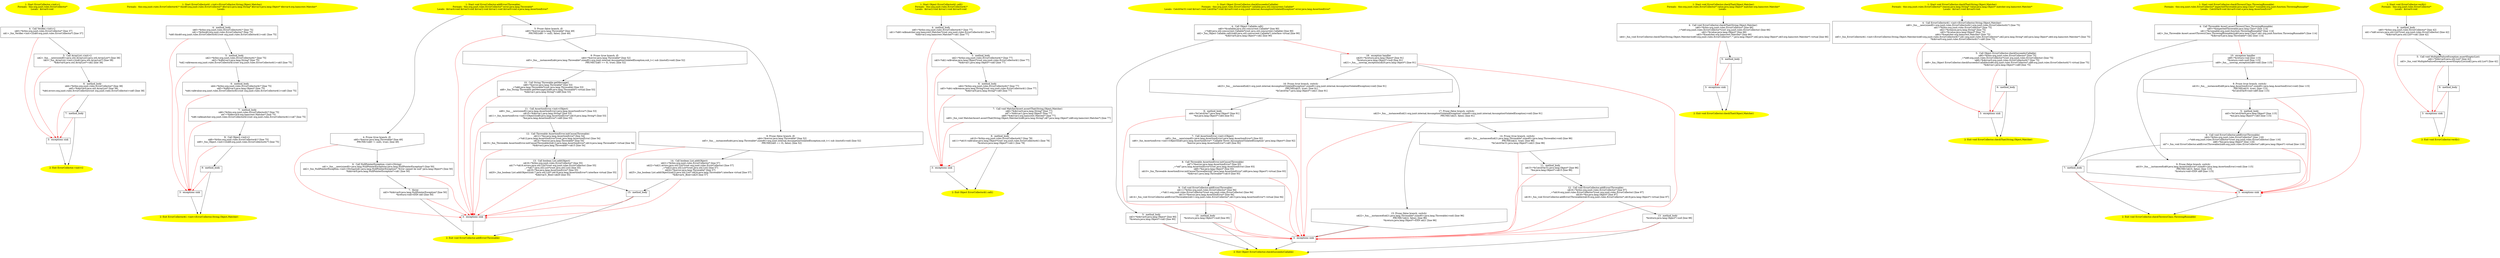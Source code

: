 /* @generated */
digraph cfg {
"org.junit.rules.ErrorCollector.<init>().3561213a9978a7c988d555a79d4b4504_1" [label="1: Start ErrorCollector.<init>()\nFormals:  this:org.junit.rules.ErrorCollector*\nLocals:  $irvar0:void \n  " color=yellow style=filled]
	

	 "org.junit.rules.ErrorCollector.<init>().3561213a9978a7c988d555a79d4b4504_1" -> "org.junit.rules.ErrorCollector.<init>().3561213a9978a7c988d555a79d4b4504_4" ;
"org.junit.rules.ErrorCollector.<init>().3561213a9978a7c988d555a79d4b4504_2" [label="2: Exit ErrorCollector.<init>() \n  " color=yellow style=filled]
	

"org.junit.rules.ErrorCollector.<init>().3561213a9978a7c988d555a79d4b4504_3" [label="3:  exceptions sink \n  " shape="box"]
	

	 "org.junit.rules.ErrorCollector.<init>().3561213a9978a7c988d555a79d4b4504_3" -> "org.junit.rules.ErrorCollector.<init>().3561213a9978a7c988d555a79d4b4504_2" ;
"org.junit.rules.ErrorCollector.<init>().3561213a9978a7c988d555a79d4b4504_4" [label="4:  Call Verifier.<init>() \n   n$0=*&this:org.junit.rules.ErrorCollector* [line 37]\n  n$1=_fun_Verifier.<init>()(n$0:org.junit.rules.ErrorCollector*) [line 37]\n " shape="box"]
	

	 "org.junit.rules.ErrorCollector.<init>().3561213a9978a7c988d555a79d4b4504_4" -> "org.junit.rules.ErrorCollector.<init>().3561213a9978a7c988d555a79d4b4504_5" ;
	 "org.junit.rules.ErrorCollector.<init>().3561213a9978a7c988d555a79d4b4504_4" -> "org.junit.rules.ErrorCollector.<init>().3561213a9978a7c988d555a79d4b4504_3" [color="red" ];
"org.junit.rules.ErrorCollector.<init>().3561213a9978a7c988d555a79d4b4504_5" [label="5:  Call ArrayList.<init>() \n   n$2=_fun___new(sizeof(t=java.util.ArrayList):java.util.ArrayList*) [line 38]\n  n$3=_fun_ArrayList.<init>()(n$2:java.util.ArrayList*) [line 38]\n  *&$irvar0:java.util.ArrayList*=n$2 [line 38]\n " shape="box"]
	

	 "org.junit.rules.ErrorCollector.<init>().3561213a9978a7c988d555a79d4b4504_5" -> "org.junit.rules.ErrorCollector.<init>().3561213a9978a7c988d555a79d4b4504_6" ;
	 "org.junit.rules.ErrorCollector.<init>().3561213a9978a7c988d555a79d4b4504_5" -> "org.junit.rules.ErrorCollector.<init>().3561213a9978a7c988d555a79d4b4504_3" [color="red" ];
"org.junit.rules.ErrorCollector.<init>().3561213a9978a7c988d555a79d4b4504_6" [label="6:  method_body \n   n$4=*&this:org.junit.rules.ErrorCollector* [line 38]\n  n$5=*&$irvar0:java.util.ArrayList* [line 38]\n  *n$4.errors:org.junit.rules.ErrorCollector(root org.junit.rules.ErrorCollector)=n$5 [line 38]\n " shape="box"]
	

	 "org.junit.rules.ErrorCollector.<init>().3561213a9978a7c988d555a79d4b4504_6" -> "org.junit.rules.ErrorCollector.<init>().3561213a9978a7c988d555a79d4b4504_7" ;
	 "org.junit.rules.ErrorCollector.<init>().3561213a9978a7c988d555a79d4b4504_6" -> "org.junit.rules.ErrorCollector.<init>().3561213a9978a7c988d555a79d4b4504_3" [color="red" ];
"org.junit.rules.ErrorCollector.<init>().3561213a9978a7c988d555a79d4b4504_7" [label="7:  method_body \n  " shape="box"]
	

	 "org.junit.rules.ErrorCollector.<init>().3561213a9978a7c988d555a79d4b4504_7" -> "org.junit.rules.ErrorCollector.<init>().3561213a9978a7c988d555a79d4b4504_2" ;
	 "org.junit.rules.ErrorCollector.<init>().3561213a9978a7c988d555a79d4b4504_7" -> "org.junit.rules.ErrorCollector.<init>().3561213a9978a7c988d555a79d4b4504_3" [color="red" ];
"org.junit.rules.ErrorCollector$1.<init>(org.junit.rules.ErrorCollector,java.lang.String,java.lang.Ob.9d502e60aee3eb223c8daa7d9a060beb_1" [label="1: Start ErrorCollector$1.<init>(ErrorCollector,String,Object,Matcher)\nFormals:  this:org.junit.rules.ErrorCollector$1* this$0:org.junit.rules.ErrorCollector* $bcvar2:java.lang.String* $bcvar3:java.lang.Object* $bcvar4:org.hamcrest.Matcher*\nLocals:  \n  " color=yellow style=filled]
	

	 "org.junit.rules.ErrorCollector$1.<init>(org.junit.rules.ErrorCollector,java.lang.String,java.lang.Ob.9d502e60aee3eb223c8daa7d9a060beb_1" -> "org.junit.rules.ErrorCollector$1.<init>(org.junit.rules.ErrorCollector,java.lang.String,java.lang.Ob.9d502e60aee3eb223c8daa7d9a060beb_4" ;
"org.junit.rules.ErrorCollector$1.<init>(org.junit.rules.ErrorCollector,java.lang.String,java.lang.Ob.9d502e60aee3eb223c8daa7d9a060beb_2" [label="2: Exit ErrorCollector$1.<init>(ErrorCollector,String,Object,Matcher) \n  " color=yellow style=filled]
	

"org.junit.rules.ErrorCollector$1.<init>(org.junit.rules.ErrorCollector,java.lang.String,java.lang.Ob.9d502e60aee3eb223c8daa7d9a060beb_3" [label="3:  exceptions sink \n  " shape="box"]
	

	 "org.junit.rules.ErrorCollector$1.<init>(org.junit.rules.ErrorCollector,java.lang.String,java.lang.Ob.9d502e60aee3eb223c8daa7d9a060beb_3" -> "org.junit.rules.ErrorCollector$1.<init>(org.junit.rules.ErrorCollector,java.lang.String,java.lang.Ob.9d502e60aee3eb223c8daa7d9a060beb_2" ;
"org.junit.rules.ErrorCollector$1.<init>(org.junit.rules.ErrorCollector,java.lang.String,java.lang.Ob.9d502e60aee3eb223c8daa7d9a060beb_4" [label="4:  method_body \n   n$0=*&this:org.junit.rules.ErrorCollector$1* [line 75]\n  n$1=*&this$0:org.junit.rules.ErrorCollector* [line 75]\n  *n$0.this$0:org.junit.rules.ErrorCollector$1(root org.junit.rules.ErrorCollector$1)=n$1 [line 75]\n " shape="box"]
	

	 "org.junit.rules.ErrorCollector$1.<init>(org.junit.rules.ErrorCollector,java.lang.String,java.lang.Ob.9d502e60aee3eb223c8daa7d9a060beb_4" -> "org.junit.rules.ErrorCollector$1.<init>(org.junit.rules.ErrorCollector,java.lang.String,java.lang.Ob.9d502e60aee3eb223c8daa7d9a060beb_5" ;
	 "org.junit.rules.ErrorCollector$1.<init>(org.junit.rules.ErrorCollector,java.lang.String,java.lang.Ob.9d502e60aee3eb223c8daa7d9a060beb_4" -> "org.junit.rules.ErrorCollector$1.<init>(org.junit.rules.ErrorCollector,java.lang.String,java.lang.Ob.9d502e60aee3eb223c8daa7d9a060beb_3" [color="red" ];
"org.junit.rules.ErrorCollector$1.<init>(org.junit.rules.ErrorCollector,java.lang.String,java.lang.Ob.9d502e60aee3eb223c8daa7d9a060beb_5" [label="5:  method_body \n   n$2=*&this:org.junit.rules.ErrorCollector$1* [line 75]\n  n$3=*&$bcvar2:java.lang.String* [line 75]\n  *n$2.val$reason:org.junit.rules.ErrorCollector$1(root org.junit.rules.ErrorCollector$1)=n$3 [line 75]\n " shape="box"]
	

	 "org.junit.rules.ErrorCollector$1.<init>(org.junit.rules.ErrorCollector,java.lang.String,java.lang.Ob.9d502e60aee3eb223c8daa7d9a060beb_5" -> "org.junit.rules.ErrorCollector$1.<init>(org.junit.rules.ErrorCollector,java.lang.String,java.lang.Ob.9d502e60aee3eb223c8daa7d9a060beb_6" ;
	 "org.junit.rules.ErrorCollector$1.<init>(org.junit.rules.ErrorCollector,java.lang.String,java.lang.Ob.9d502e60aee3eb223c8daa7d9a060beb_5" -> "org.junit.rules.ErrorCollector$1.<init>(org.junit.rules.ErrorCollector,java.lang.String,java.lang.Ob.9d502e60aee3eb223c8daa7d9a060beb_3" [color="red" ];
"org.junit.rules.ErrorCollector$1.<init>(org.junit.rules.ErrorCollector,java.lang.String,java.lang.Ob.9d502e60aee3eb223c8daa7d9a060beb_6" [label="6:  method_body \n   n$4=*&this:org.junit.rules.ErrorCollector$1* [line 75]\n  n$5=*&$bcvar3:java.lang.Object* [line 75]\n  *n$4.val$value:org.junit.rules.ErrorCollector$1(root org.junit.rules.ErrorCollector$1)=n$5 [line 75]\n " shape="box"]
	

	 "org.junit.rules.ErrorCollector$1.<init>(org.junit.rules.ErrorCollector,java.lang.String,java.lang.Ob.9d502e60aee3eb223c8daa7d9a060beb_6" -> "org.junit.rules.ErrorCollector$1.<init>(org.junit.rules.ErrorCollector,java.lang.String,java.lang.Ob.9d502e60aee3eb223c8daa7d9a060beb_7" ;
	 "org.junit.rules.ErrorCollector$1.<init>(org.junit.rules.ErrorCollector,java.lang.String,java.lang.Ob.9d502e60aee3eb223c8daa7d9a060beb_6" -> "org.junit.rules.ErrorCollector$1.<init>(org.junit.rules.ErrorCollector,java.lang.String,java.lang.Ob.9d502e60aee3eb223c8daa7d9a060beb_3" [color="red" ];
"org.junit.rules.ErrorCollector$1.<init>(org.junit.rules.ErrorCollector,java.lang.String,java.lang.Ob.9d502e60aee3eb223c8daa7d9a060beb_7" [label="7:  method_body \n   n$6=*&this:org.junit.rules.ErrorCollector$1* [line 75]\n  n$7=*&$bcvar4:org.hamcrest.Matcher* [line 75]\n  *n$6.val$matcher:org.junit.rules.ErrorCollector$1(root org.junit.rules.ErrorCollector$1)=n$7 [line 75]\n " shape="box"]
	

	 "org.junit.rules.ErrorCollector$1.<init>(org.junit.rules.ErrorCollector,java.lang.String,java.lang.Ob.9d502e60aee3eb223c8daa7d9a060beb_7" -> "org.junit.rules.ErrorCollector$1.<init>(org.junit.rules.ErrorCollector,java.lang.String,java.lang.Ob.9d502e60aee3eb223c8daa7d9a060beb_8" ;
	 "org.junit.rules.ErrorCollector$1.<init>(org.junit.rules.ErrorCollector,java.lang.String,java.lang.Ob.9d502e60aee3eb223c8daa7d9a060beb_7" -> "org.junit.rules.ErrorCollector$1.<init>(org.junit.rules.ErrorCollector,java.lang.String,java.lang.Ob.9d502e60aee3eb223c8daa7d9a060beb_3" [color="red" ];
"org.junit.rules.ErrorCollector$1.<init>(org.junit.rules.ErrorCollector,java.lang.String,java.lang.Ob.9d502e60aee3eb223c8daa7d9a060beb_8" [label="8:  Call Object.<init>() \n   n$8=*&this:org.junit.rules.ErrorCollector$1* [line 75]\n  n$9=_fun_Object.<init>()(n$8:org.junit.rules.ErrorCollector$1*) [line 75]\n " shape="box"]
	

	 "org.junit.rules.ErrorCollector$1.<init>(org.junit.rules.ErrorCollector,java.lang.String,java.lang.Ob.9d502e60aee3eb223c8daa7d9a060beb_8" -> "org.junit.rules.ErrorCollector$1.<init>(org.junit.rules.ErrorCollector,java.lang.String,java.lang.Ob.9d502e60aee3eb223c8daa7d9a060beb_9" ;
	 "org.junit.rules.ErrorCollector$1.<init>(org.junit.rules.ErrorCollector,java.lang.String,java.lang.Ob.9d502e60aee3eb223c8daa7d9a060beb_8" -> "org.junit.rules.ErrorCollector$1.<init>(org.junit.rules.ErrorCollector,java.lang.String,java.lang.Ob.9d502e60aee3eb223c8daa7d9a060beb_3" [color="red" ];
"org.junit.rules.ErrorCollector$1.<init>(org.junit.rules.ErrorCollector,java.lang.String,java.lang.Ob.9d502e60aee3eb223c8daa7d9a060beb_9" [label="9:  method_body \n  " shape="box"]
	

	 "org.junit.rules.ErrorCollector$1.<init>(org.junit.rules.ErrorCollector,java.lang.String,java.lang.Ob.9d502e60aee3eb223c8daa7d9a060beb_9" -> "org.junit.rules.ErrorCollector$1.<init>(org.junit.rules.ErrorCollector,java.lang.String,java.lang.Ob.9d502e60aee3eb223c8daa7d9a060beb_2" ;
	 "org.junit.rules.ErrorCollector$1.<init>(org.junit.rules.ErrorCollector,java.lang.String,java.lang.Ob.9d502e60aee3eb223c8daa7d9a060beb_9" -> "org.junit.rules.ErrorCollector$1.<init>(org.junit.rules.ErrorCollector,java.lang.String,java.lang.Ob.9d502e60aee3eb223c8daa7d9a060beb_3" [color="red" ];
"org.junit.rules.ErrorCollector.addError(java.lang.Throwable):void.405967b3f02da787d5ecad04ee85eb1e_1" [label="1: Start void ErrorCollector.addError(Throwable)\nFormals:  this:org.junit.rules.ErrorCollector* error:java.lang.Throwable*\nLocals:  $irvar4:void $irvar3:void $irvar2:void $irvar1:void $irvar0:void e:java.lang.AssertionError* \n  " color=yellow style=filled]
	

	 "org.junit.rules.ErrorCollector.addError(java.lang.Throwable):void.405967b3f02da787d5ecad04ee85eb1e_1" -> "org.junit.rules.ErrorCollector.addError(java.lang.Throwable):void.405967b3f02da787d5ecad04ee85eb1e_4" ;
	 "org.junit.rules.ErrorCollector.addError(java.lang.Throwable):void.405967b3f02da787d5ecad04ee85eb1e_1" -> "org.junit.rules.ErrorCollector.addError(java.lang.Throwable):void.405967b3f02da787d5ecad04ee85eb1e_5" ;
"org.junit.rules.ErrorCollector.addError(java.lang.Throwable):void.405967b3f02da787d5ecad04ee85eb1e_2" [label="2: Exit void ErrorCollector.addError(Throwable) \n  " color=yellow style=filled]
	

"org.junit.rules.ErrorCollector.addError(java.lang.Throwable):void.405967b3f02da787d5ecad04ee85eb1e_3" [label="3:  exceptions sink \n  " shape="box"]
	

	 "org.junit.rules.ErrorCollector.addError(java.lang.Throwable):void.405967b3f02da787d5ecad04ee85eb1e_3" -> "org.junit.rules.ErrorCollector.addError(java.lang.Throwable):void.405967b3f02da787d5ecad04ee85eb1e_2" ;
"org.junit.rules.ErrorCollector.addError(java.lang.Throwable):void.405967b3f02da787d5ecad04ee85eb1e_4" [label="4: Prune (true branch, if) \n   n$0=*&error:java.lang.Throwable* [line 49]\n  PRUNE(!(n$0 != null), true); [line 49]\n " shape="invhouse"]
	

	 "org.junit.rules.ErrorCollector.addError(java.lang.Throwable):void.405967b3f02da787d5ecad04ee85eb1e_4" -> "org.junit.rules.ErrorCollector.addError(java.lang.Throwable):void.405967b3f02da787d5ecad04ee85eb1e_6" ;
	 "org.junit.rules.ErrorCollector.addError(java.lang.Throwable):void.405967b3f02da787d5ecad04ee85eb1e_4" -> "org.junit.rules.ErrorCollector.addError(java.lang.Throwable):void.405967b3f02da787d5ecad04ee85eb1e_3" [color="red" ];
"org.junit.rules.ErrorCollector.addError(java.lang.Throwable):void.405967b3f02da787d5ecad04ee85eb1e_5" [label="5: Prune (false branch, if) \n   n$0=*&error:java.lang.Throwable* [line 49]\n  PRUNE((n$0 != null), false); [line 49]\n " shape="invhouse"]
	

	 "org.junit.rules.ErrorCollector.addError(java.lang.Throwable):void.405967b3f02da787d5ecad04ee85eb1e_5" -> "org.junit.rules.ErrorCollector.addError(java.lang.Throwable):void.405967b3f02da787d5ecad04ee85eb1e_8" ;
	 "org.junit.rules.ErrorCollector.addError(java.lang.Throwable):void.405967b3f02da787d5ecad04ee85eb1e_5" -> "org.junit.rules.ErrorCollector.addError(java.lang.Throwable):void.405967b3f02da787d5ecad04ee85eb1e_9" ;
	 "org.junit.rules.ErrorCollector.addError(java.lang.Throwable):void.405967b3f02da787d5ecad04ee85eb1e_5" -> "org.junit.rules.ErrorCollector.addError(java.lang.Throwable):void.405967b3f02da787d5ecad04ee85eb1e_3" [color="red" ];
"org.junit.rules.ErrorCollector.addError(java.lang.Throwable):void.405967b3f02da787d5ecad04ee85eb1e_6" [label="6:  Call NullPointerException.<init>(String) \n   n$1=_fun___new(sizeof(t=java.lang.NullPointerException):java.lang.NullPointerException*) [line 50]\n  n$2=_fun_NullPointerException.<init>(String)(n$1:java.lang.NullPointerException*,\"Error cannot be null\":java.lang.Object*) [line 50]\n  *&$irvar0:java.lang.NullPointerException*=n$1 [line 50]\n " shape="box"]
	

	 "org.junit.rules.ErrorCollector.addError(java.lang.Throwable):void.405967b3f02da787d5ecad04ee85eb1e_6" -> "org.junit.rules.ErrorCollector.addError(java.lang.Throwable):void.405967b3f02da787d5ecad04ee85eb1e_7" ;
	 "org.junit.rules.ErrorCollector.addError(java.lang.Throwable):void.405967b3f02da787d5ecad04ee85eb1e_6" -> "org.junit.rules.ErrorCollector.addError(java.lang.Throwable):void.405967b3f02da787d5ecad04ee85eb1e_3" [color="red" ];
"org.junit.rules.ErrorCollector.addError(java.lang.Throwable):void.405967b3f02da787d5ecad04ee85eb1e_7" [label="7:  throw \n   n$3=*&$irvar0:java.lang.NullPointerException* [line 50]\n  *&return:void=EXN n$3 [line 50]\n " shape="box"]
	

	 "org.junit.rules.ErrorCollector.addError(java.lang.Throwable):void.405967b3f02da787d5ecad04ee85eb1e_7" -> "org.junit.rules.ErrorCollector.addError(java.lang.Throwable):void.405967b3f02da787d5ecad04ee85eb1e_2" ;
	 "org.junit.rules.ErrorCollector.addError(java.lang.Throwable):void.405967b3f02da787d5ecad04ee85eb1e_7" -> "org.junit.rules.ErrorCollector.addError(java.lang.Throwable):void.405967b3f02da787d5ecad04ee85eb1e_3" [color="red" ];
"org.junit.rules.ErrorCollector.addError(java.lang.Throwable):void.405967b3f02da787d5ecad04ee85eb1e_8" [label="8: Prune (true branch, if) \n   n$4=*&error:java.lang.Throwable* [line 52]\n  n$5=_fun___instanceof(n$4:java.lang.Throwable*,sizeof(t=org.junit.internal.AssumptionViolatedException;sub_t=( sub )(instof)):void) [line 52]\n  PRUNE(!(n$5 == 0), true); [line 52]\n " shape="invhouse"]
	

	 "org.junit.rules.ErrorCollector.addError(java.lang.Throwable):void.405967b3f02da787d5ecad04ee85eb1e_8" -> "org.junit.rules.ErrorCollector.addError(java.lang.Throwable):void.405967b3f02da787d5ecad04ee85eb1e_10" ;
	 "org.junit.rules.ErrorCollector.addError(java.lang.Throwable):void.405967b3f02da787d5ecad04ee85eb1e_8" -> "org.junit.rules.ErrorCollector.addError(java.lang.Throwable):void.405967b3f02da787d5ecad04ee85eb1e_3" [color="red" ];
"org.junit.rules.ErrorCollector.addError(java.lang.Throwable):void.405967b3f02da787d5ecad04ee85eb1e_9" [label="9: Prune (false branch, if) \n   n$4=*&error:java.lang.Throwable* [line 52]\n  n$5=_fun___instanceof(n$4:java.lang.Throwable*,sizeof(t=org.junit.internal.AssumptionViolatedException;sub_t=( sub )(instof)):void) [line 52]\n  PRUNE((n$5 == 0), false); [line 52]\n " shape="invhouse"]
	

	 "org.junit.rules.ErrorCollector.addError(java.lang.Throwable):void.405967b3f02da787d5ecad04ee85eb1e_9" -> "org.junit.rules.ErrorCollector.addError(java.lang.Throwable):void.405967b3f02da787d5ecad04ee85eb1e_14" ;
	 "org.junit.rules.ErrorCollector.addError(java.lang.Throwable):void.405967b3f02da787d5ecad04ee85eb1e_9" -> "org.junit.rules.ErrorCollector.addError(java.lang.Throwable):void.405967b3f02da787d5ecad04ee85eb1e_3" [color="red" ];
"org.junit.rules.ErrorCollector.addError(java.lang.Throwable):void.405967b3f02da787d5ecad04ee85eb1e_10" [label="10:  Call String Throwable.getMessage() \n   n$6=*&error:java.lang.Throwable* [line 53]\n  _=*n$6:java.lang.Throwable*(root java.lang.Throwable) [line 53]\n  n$8=_fun_String Throwable.getMessage()(n$6:java.lang.Throwable*) virtual [line 53]\n  *&$irvar1:java.lang.String*=n$8 [line 53]\n " shape="box"]
	

	 "org.junit.rules.ErrorCollector.addError(java.lang.Throwable):void.405967b3f02da787d5ecad04ee85eb1e_10" -> "org.junit.rules.ErrorCollector.addError(java.lang.Throwable):void.405967b3f02da787d5ecad04ee85eb1e_11" ;
	 "org.junit.rules.ErrorCollector.addError(java.lang.Throwable):void.405967b3f02da787d5ecad04ee85eb1e_10" -> "org.junit.rules.ErrorCollector.addError(java.lang.Throwable):void.405967b3f02da787d5ecad04ee85eb1e_3" [color="red" ];
"org.junit.rules.ErrorCollector.addError(java.lang.Throwable):void.405967b3f02da787d5ecad04ee85eb1e_11" [label="11:  Call AssertionError.<init>(Object) \n   n$9=_fun___new(sizeof(t=java.lang.AssertionError):java.lang.AssertionError*) [line 53]\n  n$10=*&$irvar1:java.lang.String* [line 53]\n  n$11=_fun_AssertionError.<init>(Object)(n$9:java.lang.AssertionError*,n$10:java.lang.String*) [line 53]\n  *&e:java.lang.AssertionError*=n$9 [line 53]\n " shape="box"]
	

	 "org.junit.rules.ErrorCollector.addError(java.lang.Throwable):void.405967b3f02da787d5ecad04ee85eb1e_11" -> "org.junit.rules.ErrorCollector.addError(java.lang.Throwable):void.405967b3f02da787d5ecad04ee85eb1e_12" ;
	 "org.junit.rules.ErrorCollector.addError(java.lang.Throwable):void.405967b3f02da787d5ecad04ee85eb1e_11" -> "org.junit.rules.ErrorCollector.addError(java.lang.Throwable):void.405967b3f02da787d5ecad04ee85eb1e_3" [color="red" ];
"org.junit.rules.ErrorCollector.addError(java.lang.Throwable):void.405967b3f02da787d5ecad04ee85eb1e_12" [label="12:  Call Throwable AssertionError.initCause(Throwable) \n   n$12=*&e:java.lang.AssertionError* [line 54]\n  _=*n$12:java.lang.AssertionError*(root java.lang.AssertionError) [line 54]\n  n$14=*&error:java.lang.Throwable* [line 54]\n  n$15=_fun_Throwable AssertionError.initCause(Throwable)(n$12:java.lang.AssertionError*,n$14:java.lang.Throwable*) virtual [line 54]\n  *&$irvar2:java.lang.Throwable*=n$15 [line 54]\n " shape="box"]
	

	 "org.junit.rules.ErrorCollector.addError(java.lang.Throwable):void.405967b3f02da787d5ecad04ee85eb1e_12" -> "org.junit.rules.ErrorCollector.addError(java.lang.Throwable):void.405967b3f02da787d5ecad04ee85eb1e_13" ;
	 "org.junit.rules.ErrorCollector.addError(java.lang.Throwable):void.405967b3f02da787d5ecad04ee85eb1e_12" -> "org.junit.rules.ErrorCollector.addError(java.lang.Throwable):void.405967b3f02da787d5ecad04ee85eb1e_3" [color="red" ];
"org.junit.rules.ErrorCollector.addError(java.lang.Throwable):void.405967b3f02da787d5ecad04ee85eb1e_13" [label="13:  Call boolean List.add(Object) \n   n$16=*&this:org.junit.rules.ErrorCollector* [line 55]\n  n$17=*n$16.errors:java.util.List*(root org.junit.rules.ErrorCollector) [line 55]\n  _=*n$17:java.util.List*(root java.util.List) [line 55]\n  n$19=*&e:java.lang.AssertionError* [line 55]\n  n$20=_fun_boolean List.add(Object)(n$17:java.util.List*,n$19:java.lang.AssertionError*) interface virtual [line 55]\n  *&$irvar3:_Bool=n$20 [line 55]\n " shape="box"]
	

	 "org.junit.rules.ErrorCollector.addError(java.lang.Throwable):void.405967b3f02da787d5ecad04ee85eb1e_13" -> "org.junit.rules.ErrorCollector.addError(java.lang.Throwable):void.405967b3f02da787d5ecad04ee85eb1e_15" ;
	 "org.junit.rules.ErrorCollector.addError(java.lang.Throwable):void.405967b3f02da787d5ecad04ee85eb1e_13" -> "org.junit.rules.ErrorCollector.addError(java.lang.Throwable):void.405967b3f02da787d5ecad04ee85eb1e_3" [color="red" ];
"org.junit.rules.ErrorCollector.addError(java.lang.Throwable):void.405967b3f02da787d5ecad04ee85eb1e_14" [label="14:  Call boolean List.add(Object) \n   n$21=*&this:org.junit.rules.ErrorCollector* [line 57]\n  n$22=*n$21.errors:java.util.List*(root org.junit.rules.ErrorCollector) [line 57]\n  _=*n$22:java.util.List*(root java.util.List) [line 57]\n  n$24=*&error:java.lang.Throwable* [line 57]\n  n$25=_fun_boolean List.add(Object)(n$22:java.util.List*,n$24:java.lang.Throwable*) interface virtual [line 57]\n  *&$irvar4:_Bool=n$25 [line 57]\n " shape="box"]
	

	 "org.junit.rules.ErrorCollector.addError(java.lang.Throwable):void.405967b3f02da787d5ecad04ee85eb1e_14" -> "org.junit.rules.ErrorCollector.addError(java.lang.Throwable):void.405967b3f02da787d5ecad04ee85eb1e_15" ;
	 "org.junit.rules.ErrorCollector.addError(java.lang.Throwable):void.405967b3f02da787d5ecad04ee85eb1e_14" -> "org.junit.rules.ErrorCollector.addError(java.lang.Throwable):void.405967b3f02da787d5ecad04ee85eb1e_3" [color="red" ];
"org.junit.rules.ErrorCollector.addError(java.lang.Throwable):void.405967b3f02da787d5ecad04ee85eb1e_15" [label="15:  method_body \n  " shape="box"]
	

	 "org.junit.rules.ErrorCollector.addError(java.lang.Throwable):void.405967b3f02da787d5ecad04ee85eb1e_15" -> "org.junit.rules.ErrorCollector.addError(java.lang.Throwable):void.405967b3f02da787d5ecad04ee85eb1e_2" ;
	 "org.junit.rules.ErrorCollector.addError(java.lang.Throwable):void.405967b3f02da787d5ecad04ee85eb1e_15" -> "org.junit.rules.ErrorCollector.addError(java.lang.Throwable):void.405967b3f02da787d5ecad04ee85eb1e_3" [color="red" ];
"org.junit.rules.ErrorCollector$1.call():java.lang.Object.9ab37aed33723e6e6813e95532b79f87_1" [label="1: Start Object ErrorCollector$1.call()\nFormals:  this:org.junit.rules.ErrorCollector$1*\nLocals:  $irvar2:void $irvar1:void $irvar0:void \n  " color=yellow style=filled]
	

	 "org.junit.rules.ErrorCollector$1.call():java.lang.Object.9ab37aed33723e6e6813e95532b79f87_1" -> "org.junit.rules.ErrorCollector$1.call():java.lang.Object.9ab37aed33723e6e6813e95532b79f87_4" ;
"org.junit.rules.ErrorCollector$1.call():java.lang.Object.9ab37aed33723e6e6813e95532b79f87_2" [label="2: Exit Object ErrorCollector$1.call() \n  " color=yellow style=filled]
	

"org.junit.rules.ErrorCollector$1.call():java.lang.Object.9ab37aed33723e6e6813e95532b79f87_3" [label="3:  exceptions sink \n  " shape="box"]
	

	 "org.junit.rules.ErrorCollector$1.call():java.lang.Object.9ab37aed33723e6e6813e95532b79f87_3" -> "org.junit.rules.ErrorCollector$1.call():java.lang.Object.9ab37aed33723e6e6813e95532b79f87_2" ;
"org.junit.rules.ErrorCollector$1.call():java.lang.Object.9ab37aed33723e6e6813e95532b79f87_4" [label="4:  method_body \n   n$0=*&this:org.junit.rules.ErrorCollector$1* [line 77]\n  n$1=*n$0.val$matcher:org.hamcrest.Matcher*(root org.junit.rules.ErrorCollector$1) [line 77]\n  *&$irvar2:org.hamcrest.Matcher*=n$1 [line 77]\n " shape="box"]
	

	 "org.junit.rules.ErrorCollector$1.call():java.lang.Object.9ab37aed33723e6e6813e95532b79f87_4" -> "org.junit.rules.ErrorCollector$1.call():java.lang.Object.9ab37aed33723e6e6813e95532b79f87_5" ;
	 "org.junit.rules.ErrorCollector$1.call():java.lang.Object.9ab37aed33723e6e6813e95532b79f87_4" -> "org.junit.rules.ErrorCollector$1.call():java.lang.Object.9ab37aed33723e6e6813e95532b79f87_3" [color="red" ];
"org.junit.rules.ErrorCollector$1.call():java.lang.Object.9ab37aed33723e6e6813e95532b79f87_5" [label="5:  method_body \n   n$2=*&this:org.junit.rules.ErrorCollector$1* [line 77]\n  n$3=*n$2.val$value:java.lang.Object*(root org.junit.rules.ErrorCollector$1) [line 77]\n  *&$irvar1:java.lang.Object*=n$3 [line 77]\n " shape="box"]
	

	 "org.junit.rules.ErrorCollector$1.call():java.lang.Object.9ab37aed33723e6e6813e95532b79f87_5" -> "org.junit.rules.ErrorCollector$1.call():java.lang.Object.9ab37aed33723e6e6813e95532b79f87_6" ;
	 "org.junit.rules.ErrorCollector$1.call():java.lang.Object.9ab37aed33723e6e6813e95532b79f87_5" -> "org.junit.rules.ErrorCollector$1.call():java.lang.Object.9ab37aed33723e6e6813e95532b79f87_3" [color="red" ];
"org.junit.rules.ErrorCollector$1.call():java.lang.Object.9ab37aed33723e6e6813e95532b79f87_6" [label="6:  method_body \n   n$4=*&this:org.junit.rules.ErrorCollector$1* [line 77]\n  n$5=*n$4.val$reason:java.lang.String*(root org.junit.rules.ErrorCollector$1) [line 77]\n  *&$irvar0:java.lang.String*=n$5 [line 77]\n " shape="box"]
	

	 "org.junit.rules.ErrorCollector$1.call():java.lang.Object.9ab37aed33723e6e6813e95532b79f87_6" -> "org.junit.rules.ErrorCollector$1.call():java.lang.Object.9ab37aed33723e6e6813e95532b79f87_7" ;
	 "org.junit.rules.ErrorCollector$1.call():java.lang.Object.9ab37aed33723e6e6813e95532b79f87_6" -> "org.junit.rules.ErrorCollector$1.call():java.lang.Object.9ab37aed33723e6e6813e95532b79f87_3" [color="red" ];
"org.junit.rules.ErrorCollector$1.call():java.lang.Object.9ab37aed33723e6e6813e95532b79f87_7" [label="7:  Call void MatcherAssert.assertThat(String,Object,Matcher) \n   n$6=*&$irvar0:java.lang.String* [line 77]\n  n$7=*&$irvar1:java.lang.Object* [line 77]\n  n$8=*&$irvar2:org.hamcrest.Matcher* [line 77]\n  n$9=_fun_void MatcherAssert.assertThat(String,Object,Matcher)(n$6:java.lang.String*,n$7:java.lang.Object*,n$8:org.hamcrest.Matcher*) [line 77]\n " shape="box"]
	

	 "org.junit.rules.ErrorCollector$1.call():java.lang.Object.9ab37aed33723e6e6813e95532b79f87_7" -> "org.junit.rules.ErrorCollector$1.call():java.lang.Object.9ab37aed33723e6e6813e95532b79f87_8" ;
	 "org.junit.rules.ErrorCollector$1.call():java.lang.Object.9ab37aed33723e6e6813e95532b79f87_7" -> "org.junit.rules.ErrorCollector$1.call():java.lang.Object.9ab37aed33723e6e6813e95532b79f87_3" [color="red" ];
"org.junit.rules.ErrorCollector$1.call():java.lang.Object.9ab37aed33723e6e6813e95532b79f87_8" [label="8:  method_body \n   n$10=*&this:org.junit.rules.ErrorCollector$1* [line 78]\n  n$11=*n$10.val$value:java.lang.Object*(root org.junit.rules.ErrorCollector$1) [line 78]\n  *&return:java.lang.Object*=n$11 [line 78]\n " shape="box"]
	

	 "org.junit.rules.ErrorCollector$1.call():java.lang.Object.9ab37aed33723e6e6813e95532b79f87_8" -> "org.junit.rules.ErrorCollector$1.call():java.lang.Object.9ab37aed33723e6e6813e95532b79f87_2" ;
	 "org.junit.rules.ErrorCollector$1.call():java.lang.Object.9ab37aed33723e6e6813e95532b79f87_8" -> "org.junit.rules.ErrorCollector$1.call():java.lang.Object.9ab37aed33723e6e6813e95532b79f87_3" [color="red" ];
"org.junit.rules.ErrorCollector.checkSucceeds(java.util.concurrent.Callable):java.lang.Object.008335f4007a9b89ca5b9557a8b40d5f_1" [label="1: Start Object ErrorCollector.checkSucceeds(Callable)\nFormals:  this:org.junit.rules.ErrorCollector* callable:java.util.concurrent.Callable*\nLocals:  CatchVar31:void $irvar1:void CatchVar7:void $irvar0:void e:org.junit.internal.AssumptionViolatedException* error:java.lang.AssertionError* \n  " color=yellow style=filled]
	

	 "org.junit.rules.ErrorCollector.checkSucceeds(java.util.concurrent.Callable):java.lang.Object.008335f4007a9b89ca5b9557a8b40d5f_1" -> "org.junit.rules.ErrorCollector.checkSucceeds(java.util.concurrent.Callable):java.lang.Object.008335f4007a9b89ca5b9557a8b40d5f_4" ;
"org.junit.rules.ErrorCollector.checkSucceeds(java.util.concurrent.Callable):java.lang.Object.008335f4007a9b89ca5b9557a8b40d5f_2" [label="2: Exit Object ErrorCollector.checkSucceeds(Callable) \n  " color=yellow style=filled]
	

"org.junit.rules.ErrorCollector.checkSucceeds(java.util.concurrent.Callable):java.lang.Object.008335f4007a9b89ca5b9557a8b40d5f_3" [label="3:  exceptions sink \n  " shape="box"]
	

	 "org.junit.rules.ErrorCollector.checkSucceeds(java.util.concurrent.Callable):java.lang.Object.008335f4007a9b89ca5b9557a8b40d5f_3" -> "org.junit.rules.ErrorCollector.checkSucceeds(java.util.concurrent.Callable):java.lang.Object.008335f4007a9b89ca5b9557a8b40d5f_2" ;
"org.junit.rules.ErrorCollector.checkSucceeds(java.util.concurrent.Callable):java.lang.Object.008335f4007a9b89ca5b9557a8b40d5f_4" [label="4:  Call Object Callable.call() \n   n$0=*&callable:java.util.concurrent.Callable* [line 90]\n  _=*n$0:java.util.concurrent.Callable*(root java.util.concurrent.Callable) [line 90]\n  n$2=_fun_Object Callable.call()(n$0:java.util.concurrent.Callable*) interface virtual [line 90]\n  *&$irvar0:java.lang.Object*=n$2 [line 90]\n " shape="box"]
	

	 "org.junit.rules.ErrorCollector.checkSucceeds(java.util.concurrent.Callable):java.lang.Object.008335f4007a9b89ca5b9557a8b40d5f_4" -> "org.junit.rules.ErrorCollector.checkSucceeds(java.util.concurrent.Callable):java.lang.Object.008335f4007a9b89ca5b9557a8b40d5f_5" ;
	 "org.junit.rules.ErrorCollector.checkSucceeds(java.util.concurrent.Callable):java.lang.Object.008335f4007a9b89ca5b9557a8b40d5f_4" -> "org.junit.rules.ErrorCollector.checkSucceeds(java.util.concurrent.Callable):java.lang.Object.008335f4007a9b89ca5b9557a8b40d5f_18" [color="red" ];
"org.junit.rules.ErrorCollector.checkSucceeds(java.util.concurrent.Callable):java.lang.Object.008335f4007a9b89ca5b9557a8b40d5f_5" [label="5:  method_body \n   n$3=*&$irvar0:java.lang.Object* [line 90]\n  *&return:java.lang.Object*=n$3 [line 90]\n " shape="box"]
	

	 "org.junit.rules.ErrorCollector.checkSucceeds(java.util.concurrent.Callable):java.lang.Object.008335f4007a9b89ca5b9557a8b40d5f_5" -> "org.junit.rules.ErrorCollector.checkSucceeds(java.util.concurrent.Callable):java.lang.Object.008335f4007a9b89ca5b9557a8b40d5f_2" ;
	 "org.junit.rules.ErrorCollector.checkSucceeds(java.util.concurrent.Callable):java.lang.Object.008335f4007a9b89ca5b9557a8b40d5f_5" -> "org.junit.rules.ErrorCollector.checkSucceeds(java.util.concurrent.Callable):java.lang.Object.008335f4007a9b89ca5b9557a8b40d5f_3" [color="red" ];
"org.junit.rules.ErrorCollector.checkSucceeds(java.util.concurrent.Callable):java.lang.Object.008335f4007a9b89ca5b9557a8b40d5f_6" [label="6:  method_body \n   n$4=*&CatchVar7:java.lang.Object* [line 91]\n  *&e:java.lang.Object*=n$4 [line 91]\n " shape="box"]
	

	 "org.junit.rules.ErrorCollector.checkSucceeds(java.util.concurrent.Callable):java.lang.Object.008335f4007a9b89ca5b9557a8b40d5f_6" -> "org.junit.rules.ErrorCollector.checkSucceeds(java.util.concurrent.Callable):java.lang.Object.008335f4007a9b89ca5b9557a8b40d5f_7" ;
	 "org.junit.rules.ErrorCollector.checkSucceeds(java.util.concurrent.Callable):java.lang.Object.008335f4007a9b89ca5b9557a8b40d5f_6" -> "org.junit.rules.ErrorCollector.checkSucceeds(java.util.concurrent.Callable):java.lang.Object.008335f4007a9b89ca5b9557a8b40d5f_3" [color="red" ];
"org.junit.rules.ErrorCollector.checkSucceeds(java.util.concurrent.Callable):java.lang.Object.008335f4007a9b89ca5b9557a8b40d5f_7" [label="7:  Call AssertionError.<init>(Object) \n   n$5=_fun___new(sizeof(t=java.lang.AssertionError):java.lang.AssertionError*) [line 92]\n  n$6=_fun_AssertionError.<init>(Object)(n$5:java.lang.AssertionError*,\"Callable threw AssumptionViolatedException\":java.lang.Object*) [line 92]\n  *&error:java.lang.AssertionError*=n$5 [line 92]\n " shape="box"]
	

	 "org.junit.rules.ErrorCollector.checkSucceeds(java.util.concurrent.Callable):java.lang.Object.008335f4007a9b89ca5b9557a8b40d5f_7" -> "org.junit.rules.ErrorCollector.checkSucceeds(java.util.concurrent.Callable):java.lang.Object.008335f4007a9b89ca5b9557a8b40d5f_8" ;
	 "org.junit.rules.ErrorCollector.checkSucceeds(java.util.concurrent.Callable):java.lang.Object.008335f4007a9b89ca5b9557a8b40d5f_7" -> "org.junit.rules.ErrorCollector.checkSucceeds(java.util.concurrent.Callable):java.lang.Object.008335f4007a9b89ca5b9557a8b40d5f_3" [color="red" ];
"org.junit.rules.ErrorCollector.checkSucceeds(java.util.concurrent.Callable):java.lang.Object.008335f4007a9b89ca5b9557a8b40d5f_8" [label="8:  Call Throwable AssertionError.initCause(Throwable) \n   n$7=*&error:java.lang.AssertionError* [line 93]\n  _=*n$7:java.lang.AssertionError*(root java.lang.AssertionError) [line 93]\n  n$9=*&e:java.lang.Object* [line 93]\n  n$10=_fun_Throwable AssertionError.initCause(Throwable)(n$7:java.lang.AssertionError*,n$9:java.lang.Object*) virtual [line 93]\n  *&$irvar1:java.lang.Throwable*=n$10 [line 93]\n " shape="box"]
	

	 "org.junit.rules.ErrorCollector.checkSucceeds(java.util.concurrent.Callable):java.lang.Object.008335f4007a9b89ca5b9557a8b40d5f_8" -> "org.junit.rules.ErrorCollector.checkSucceeds(java.util.concurrent.Callable):java.lang.Object.008335f4007a9b89ca5b9557a8b40d5f_9" ;
	 "org.junit.rules.ErrorCollector.checkSucceeds(java.util.concurrent.Callable):java.lang.Object.008335f4007a9b89ca5b9557a8b40d5f_8" -> "org.junit.rules.ErrorCollector.checkSucceeds(java.util.concurrent.Callable):java.lang.Object.008335f4007a9b89ca5b9557a8b40d5f_3" [color="red" ];
"org.junit.rules.ErrorCollector.checkSucceeds(java.util.concurrent.Callable):java.lang.Object.008335f4007a9b89ca5b9557a8b40d5f_9" [label="9:  Call void ErrorCollector.addError(Throwable) \n   n$11=*&this:org.junit.rules.ErrorCollector* [line 94]\n  _=*n$11:org.junit.rules.ErrorCollector*(root org.junit.rules.ErrorCollector) [line 94]\n  n$13=*&error:java.lang.AssertionError* [line 94]\n  n$14=_fun_void ErrorCollector.addError(Throwable)(n$11:org.junit.rules.ErrorCollector*,n$13:java.lang.AssertionError*) virtual [line 94]\n " shape="box"]
	

	 "org.junit.rules.ErrorCollector.checkSucceeds(java.util.concurrent.Callable):java.lang.Object.008335f4007a9b89ca5b9557a8b40d5f_9" -> "org.junit.rules.ErrorCollector.checkSucceeds(java.util.concurrent.Callable):java.lang.Object.008335f4007a9b89ca5b9557a8b40d5f_10" ;
	 "org.junit.rules.ErrorCollector.checkSucceeds(java.util.concurrent.Callable):java.lang.Object.008335f4007a9b89ca5b9557a8b40d5f_9" -> "org.junit.rules.ErrorCollector.checkSucceeds(java.util.concurrent.Callable):java.lang.Object.008335f4007a9b89ca5b9557a8b40d5f_3" [color="red" ];
"org.junit.rules.ErrorCollector.checkSucceeds(java.util.concurrent.Callable):java.lang.Object.008335f4007a9b89ca5b9557a8b40d5f_10" [label="10:  method_body \n   *&return:java.lang.Object*=null [line 95]\n " shape="box"]
	

	 "org.junit.rules.ErrorCollector.checkSucceeds(java.util.concurrent.Callable):java.lang.Object.008335f4007a9b89ca5b9557a8b40d5f_10" -> "org.junit.rules.ErrorCollector.checkSucceeds(java.util.concurrent.Callable):java.lang.Object.008335f4007a9b89ca5b9557a8b40d5f_2" ;
	 "org.junit.rules.ErrorCollector.checkSucceeds(java.util.concurrent.Callable):java.lang.Object.008335f4007a9b89ca5b9557a8b40d5f_10" -> "org.junit.rules.ErrorCollector.checkSucceeds(java.util.concurrent.Callable):java.lang.Object.008335f4007a9b89ca5b9557a8b40d5f_3" [color="red" ];
"org.junit.rules.ErrorCollector.checkSucceeds(java.util.concurrent.Callable):java.lang.Object.008335f4007a9b89ca5b9557a8b40d5f_11" [label="11:  method_body \n   n$15=*&CatchVar31:java.lang.Object* [line 96]\n  *&e:java.lang.Object*=n$15 [line 96]\n " shape="box"]
	

	 "org.junit.rules.ErrorCollector.checkSucceeds(java.util.concurrent.Callable):java.lang.Object.008335f4007a9b89ca5b9557a8b40d5f_11" -> "org.junit.rules.ErrorCollector.checkSucceeds(java.util.concurrent.Callable):java.lang.Object.008335f4007a9b89ca5b9557a8b40d5f_12" ;
	 "org.junit.rules.ErrorCollector.checkSucceeds(java.util.concurrent.Callable):java.lang.Object.008335f4007a9b89ca5b9557a8b40d5f_11" -> "org.junit.rules.ErrorCollector.checkSucceeds(java.util.concurrent.Callable):java.lang.Object.008335f4007a9b89ca5b9557a8b40d5f_3" [color="red" ];
"org.junit.rules.ErrorCollector.checkSucceeds(java.util.concurrent.Callable):java.lang.Object.008335f4007a9b89ca5b9557a8b40d5f_12" [label="12:  Call void ErrorCollector.addError(Throwable) \n   n$16=*&this:org.junit.rules.ErrorCollector* [line 97]\n  _=*n$16:org.junit.rules.ErrorCollector*(root org.junit.rules.ErrorCollector) [line 97]\n  n$18=*&e:java.lang.Object* [line 97]\n  n$19=_fun_void ErrorCollector.addError(Throwable)(n$16:org.junit.rules.ErrorCollector*,n$18:java.lang.Object*) virtual [line 97]\n " shape="box"]
	

	 "org.junit.rules.ErrorCollector.checkSucceeds(java.util.concurrent.Callable):java.lang.Object.008335f4007a9b89ca5b9557a8b40d5f_12" -> "org.junit.rules.ErrorCollector.checkSucceeds(java.util.concurrent.Callable):java.lang.Object.008335f4007a9b89ca5b9557a8b40d5f_13" ;
	 "org.junit.rules.ErrorCollector.checkSucceeds(java.util.concurrent.Callable):java.lang.Object.008335f4007a9b89ca5b9557a8b40d5f_12" -> "org.junit.rules.ErrorCollector.checkSucceeds(java.util.concurrent.Callable):java.lang.Object.008335f4007a9b89ca5b9557a8b40d5f_3" [color="red" ];
"org.junit.rules.ErrorCollector.checkSucceeds(java.util.concurrent.Callable):java.lang.Object.008335f4007a9b89ca5b9557a8b40d5f_13" [label="13:  method_body \n   *&return:java.lang.Object*=null [line 98]\n " shape="box"]
	

	 "org.junit.rules.ErrorCollector.checkSucceeds(java.util.concurrent.Callable):java.lang.Object.008335f4007a9b89ca5b9557a8b40d5f_13" -> "org.junit.rules.ErrorCollector.checkSucceeds(java.util.concurrent.Callable):java.lang.Object.008335f4007a9b89ca5b9557a8b40d5f_2" ;
	 "org.junit.rules.ErrorCollector.checkSucceeds(java.util.concurrent.Callable):java.lang.Object.008335f4007a9b89ca5b9557a8b40d5f_13" -> "org.junit.rules.ErrorCollector.checkSucceeds(java.util.concurrent.Callable):java.lang.Object.008335f4007a9b89ca5b9557a8b40d5f_3" [color="red" ];
"org.junit.rules.ErrorCollector.checkSucceeds(java.util.concurrent.Callable):java.lang.Object.008335f4007a9b89ca5b9557a8b40d5f_14" [label="14: Prune (true branch, switch) \n   n$22=_fun___instanceof(n$21:java.lang.Throwable*,sizeof(t=java.lang.Throwable):void) [line 96]\n  PRUNE(n$22, true); [line 96]\n  *&CatchVar31:java.lang.Object*=n$21 [line 96]\n " shape="invhouse"]
	

	 "org.junit.rules.ErrorCollector.checkSucceeds(java.util.concurrent.Callable):java.lang.Object.008335f4007a9b89ca5b9557a8b40d5f_14" -> "org.junit.rules.ErrorCollector.checkSucceeds(java.util.concurrent.Callable):java.lang.Object.008335f4007a9b89ca5b9557a8b40d5f_11" ;
	 "org.junit.rules.ErrorCollector.checkSucceeds(java.util.concurrent.Callable):java.lang.Object.008335f4007a9b89ca5b9557a8b40d5f_14" -> "org.junit.rules.ErrorCollector.checkSucceeds(java.util.concurrent.Callable):java.lang.Object.008335f4007a9b89ca5b9557a8b40d5f_3" [color="red" ];
"org.junit.rules.ErrorCollector.checkSucceeds(java.util.concurrent.Callable):java.lang.Object.008335f4007a9b89ca5b9557a8b40d5f_15" [label="15: Prune (false branch, switch) \n   n$22=_fun___instanceof(n$21:java.lang.Throwable*,sizeof(t=java.lang.Throwable):void) [line 96]\n  PRUNE(!n$22, false); [line 96]\n  *&return:java.lang.Object*=EXN n$21 [line 96]\n " shape="invhouse"]
	

	 "org.junit.rules.ErrorCollector.checkSucceeds(java.util.concurrent.Callable):java.lang.Object.008335f4007a9b89ca5b9557a8b40d5f_15" -> "org.junit.rules.ErrorCollector.checkSucceeds(java.util.concurrent.Callable):java.lang.Object.008335f4007a9b89ca5b9557a8b40d5f_3" ;
	 "org.junit.rules.ErrorCollector.checkSucceeds(java.util.concurrent.Callable):java.lang.Object.008335f4007a9b89ca5b9557a8b40d5f_15" -> "org.junit.rules.ErrorCollector.checkSucceeds(java.util.concurrent.Callable):java.lang.Object.008335f4007a9b89ca5b9557a8b40d5f_3" [color="red" ];
"org.junit.rules.ErrorCollector.checkSucceeds(java.util.concurrent.Callable):java.lang.Object.008335f4007a9b89ca5b9557a8b40d5f_16" [label="16: Prune (true branch, switch) \n   n$23=_fun___instanceof(n$21:org.junit.internal.AssumptionViolatedException*,sizeof(t=org.junit.internal.AssumptionViolatedException):void) [line 91]\n  PRUNE(n$23, true); [line 91]\n  *&CatchVar7:java.lang.Object*=n$21 [line 91]\n " shape="invhouse"]
	

	 "org.junit.rules.ErrorCollector.checkSucceeds(java.util.concurrent.Callable):java.lang.Object.008335f4007a9b89ca5b9557a8b40d5f_16" -> "org.junit.rules.ErrorCollector.checkSucceeds(java.util.concurrent.Callable):java.lang.Object.008335f4007a9b89ca5b9557a8b40d5f_6" ;
	 "org.junit.rules.ErrorCollector.checkSucceeds(java.util.concurrent.Callable):java.lang.Object.008335f4007a9b89ca5b9557a8b40d5f_16" -> "org.junit.rules.ErrorCollector.checkSucceeds(java.util.concurrent.Callable):java.lang.Object.008335f4007a9b89ca5b9557a8b40d5f_3" [color="red" ];
"org.junit.rules.ErrorCollector.checkSucceeds(java.util.concurrent.Callable):java.lang.Object.008335f4007a9b89ca5b9557a8b40d5f_17" [label="17: Prune (false branch, switch) \n   n$23=_fun___instanceof(n$21:org.junit.internal.AssumptionViolatedException*,sizeof(t=org.junit.internal.AssumptionViolatedException):void) [line 91]\n  PRUNE(!n$23, false); [line 91]\n " shape="invhouse"]
	

	 "org.junit.rules.ErrorCollector.checkSucceeds(java.util.concurrent.Callable):java.lang.Object.008335f4007a9b89ca5b9557a8b40d5f_17" -> "org.junit.rules.ErrorCollector.checkSucceeds(java.util.concurrent.Callable):java.lang.Object.008335f4007a9b89ca5b9557a8b40d5f_14" ;
	 "org.junit.rules.ErrorCollector.checkSucceeds(java.util.concurrent.Callable):java.lang.Object.008335f4007a9b89ca5b9557a8b40d5f_17" -> "org.junit.rules.ErrorCollector.checkSucceeds(java.util.concurrent.Callable):java.lang.Object.008335f4007a9b89ca5b9557a8b40d5f_15" ;
	 "org.junit.rules.ErrorCollector.checkSucceeds(java.util.concurrent.Callable):java.lang.Object.008335f4007a9b89ca5b9557a8b40d5f_17" -> "org.junit.rules.ErrorCollector.checkSucceeds(java.util.concurrent.Callable):java.lang.Object.008335f4007a9b89ca5b9557a8b40d5f_3" [color="red" ];
"org.junit.rules.ErrorCollector.checkSucceeds(java.util.concurrent.Callable):java.lang.Object.008335f4007a9b89ca5b9557a8b40d5f_18" [label="18:  exception handler \n   n$20=*&return:java.lang.Object* [line 91]\n  *&return:java.lang.Object*=null [line 91]\n  n$21=_fun___unwrap_exception(n$20:java.lang.Object*) [line 91]\n " shape="box"]
	

	 "org.junit.rules.ErrorCollector.checkSucceeds(java.util.concurrent.Callable):java.lang.Object.008335f4007a9b89ca5b9557a8b40d5f_18" -> "org.junit.rules.ErrorCollector.checkSucceeds(java.util.concurrent.Callable):java.lang.Object.008335f4007a9b89ca5b9557a8b40d5f_16" ;
	 "org.junit.rules.ErrorCollector.checkSucceeds(java.util.concurrent.Callable):java.lang.Object.008335f4007a9b89ca5b9557a8b40d5f_18" -> "org.junit.rules.ErrorCollector.checkSucceeds(java.util.concurrent.Callable):java.lang.Object.008335f4007a9b89ca5b9557a8b40d5f_17" ;
	 "org.junit.rules.ErrorCollector.checkSucceeds(java.util.concurrent.Callable):java.lang.Object.008335f4007a9b89ca5b9557a8b40d5f_18" -> "org.junit.rules.ErrorCollector.checkSucceeds(java.util.concurrent.Callable):java.lang.Object.008335f4007a9b89ca5b9557a8b40d5f_3" [color="red" ];
"org.junit.rules.ErrorCollector.checkThat(java.lang.Object,org.hamcrest.Matcher):void.d618de1fe8d07f2edd886615c36a674b_1" [label="1: Start void ErrorCollector.checkThat(Object,Matcher)\nFormals:  this:org.junit.rules.ErrorCollector* value:java.lang.Object* matcher:org.hamcrest.Matcher*\nLocals:  \n  " color=yellow style=filled]
	

	 "org.junit.rules.ErrorCollector.checkThat(java.lang.Object,org.hamcrest.Matcher):void.d618de1fe8d07f2edd886615c36a674b_1" -> "org.junit.rules.ErrorCollector.checkThat(java.lang.Object,org.hamcrest.Matcher):void.d618de1fe8d07f2edd886615c36a674b_4" ;
"org.junit.rules.ErrorCollector.checkThat(java.lang.Object,org.hamcrest.Matcher):void.d618de1fe8d07f2edd886615c36a674b_2" [label="2: Exit void ErrorCollector.checkThat(Object,Matcher) \n  " color=yellow style=filled]
	

"org.junit.rules.ErrorCollector.checkThat(java.lang.Object,org.hamcrest.Matcher):void.d618de1fe8d07f2edd886615c36a674b_3" [label="3:  exceptions sink \n  " shape="box"]
	

	 "org.junit.rules.ErrorCollector.checkThat(java.lang.Object,org.hamcrest.Matcher):void.d618de1fe8d07f2edd886615c36a674b_3" -> "org.junit.rules.ErrorCollector.checkThat(java.lang.Object,org.hamcrest.Matcher):void.d618de1fe8d07f2edd886615c36a674b_2" ;
"org.junit.rules.ErrorCollector.checkThat(java.lang.Object,org.hamcrest.Matcher):void.d618de1fe8d07f2edd886615c36a674b_4" [label="4:  Call void ErrorCollector.checkThat(String,Object,Matcher) \n   n$0=*&this:org.junit.rules.ErrorCollector* [line 66]\n  _=*n$0:org.junit.rules.ErrorCollector*(root org.junit.rules.ErrorCollector) [line 66]\n  n$2=*&value:java.lang.Object* [line 66]\n  n$3=*&matcher:org.hamcrest.Matcher* [line 66]\n  n$4=_fun_void ErrorCollector.checkThat(String,Object,Matcher)(n$0:org.junit.rules.ErrorCollector*,\"\":java.lang.Object*,n$2:java.lang.Object*,n$3:org.hamcrest.Matcher*) virtual [line 66]\n " shape="box"]
	

	 "org.junit.rules.ErrorCollector.checkThat(java.lang.Object,org.hamcrest.Matcher):void.d618de1fe8d07f2edd886615c36a674b_4" -> "org.junit.rules.ErrorCollector.checkThat(java.lang.Object,org.hamcrest.Matcher):void.d618de1fe8d07f2edd886615c36a674b_5" ;
	 "org.junit.rules.ErrorCollector.checkThat(java.lang.Object,org.hamcrest.Matcher):void.d618de1fe8d07f2edd886615c36a674b_4" -> "org.junit.rules.ErrorCollector.checkThat(java.lang.Object,org.hamcrest.Matcher):void.d618de1fe8d07f2edd886615c36a674b_3" [color="red" ];
"org.junit.rules.ErrorCollector.checkThat(java.lang.Object,org.hamcrest.Matcher):void.d618de1fe8d07f2edd886615c36a674b_5" [label="5:  method_body \n  " shape="box"]
	

	 "org.junit.rules.ErrorCollector.checkThat(java.lang.Object,org.hamcrest.Matcher):void.d618de1fe8d07f2edd886615c36a674b_5" -> "org.junit.rules.ErrorCollector.checkThat(java.lang.Object,org.hamcrest.Matcher):void.d618de1fe8d07f2edd886615c36a674b_2" ;
	 "org.junit.rules.ErrorCollector.checkThat(java.lang.Object,org.hamcrest.Matcher):void.d618de1fe8d07f2edd886615c36a674b_5" -> "org.junit.rules.ErrorCollector.checkThat(java.lang.Object,org.hamcrest.Matcher):void.d618de1fe8d07f2edd886615c36a674b_3" [color="red" ];
"org.junit.rules.ErrorCollector.checkThat(java.lang.String,java.lang.Object,org.hamcrest.Matcher):voi.1012df5f3902a4f8cc0be24a1561174e_1" [label="1: Start void ErrorCollector.checkThat(String,Object,Matcher)\nFormals:  this:org.junit.rules.ErrorCollector* reason:java.lang.String* value:java.lang.Object* matcher:org.hamcrest.Matcher*\nLocals:  $irvar1:void $irvar0:void \n  " color=yellow style=filled]
	

	 "org.junit.rules.ErrorCollector.checkThat(java.lang.String,java.lang.Object,org.hamcrest.Matcher):voi.1012df5f3902a4f8cc0be24a1561174e_1" -> "org.junit.rules.ErrorCollector.checkThat(java.lang.String,java.lang.Object,org.hamcrest.Matcher):voi.1012df5f3902a4f8cc0be24a1561174e_4" ;
"org.junit.rules.ErrorCollector.checkThat(java.lang.String,java.lang.Object,org.hamcrest.Matcher):voi.1012df5f3902a4f8cc0be24a1561174e_2" [label="2: Exit void ErrorCollector.checkThat(String,Object,Matcher) \n  " color=yellow style=filled]
	

"org.junit.rules.ErrorCollector.checkThat(java.lang.String,java.lang.Object,org.hamcrest.Matcher):voi.1012df5f3902a4f8cc0be24a1561174e_3" [label="3:  exceptions sink \n  " shape="box"]
	

	 "org.junit.rules.ErrorCollector.checkThat(java.lang.String,java.lang.Object,org.hamcrest.Matcher):voi.1012df5f3902a4f8cc0be24a1561174e_3" -> "org.junit.rules.ErrorCollector.checkThat(java.lang.String,java.lang.Object,org.hamcrest.Matcher):voi.1012df5f3902a4f8cc0be24a1561174e_2" ;
"org.junit.rules.ErrorCollector.checkThat(java.lang.String,java.lang.Object,org.hamcrest.Matcher):voi.1012df5f3902a4f8cc0be24a1561174e_4" [label="4:  Call ErrorCollector$1.<init>(ErrorCollector,String,Object,Matcher) \n   n$0=_fun___new(sizeof(t=org.junit.rules.ErrorCollector$1):org.junit.rules.ErrorCollector$1*) [line 75]\n  n$1=*&this:org.junit.rules.ErrorCollector* [line 75]\n  n$2=*&reason:java.lang.String* [line 75]\n  n$3=*&value:java.lang.Object* [line 75]\n  n$4=*&matcher:org.hamcrest.Matcher* [line 75]\n  n$5=_fun_ErrorCollector$1.<init>(ErrorCollector,String,Object,Matcher)(n$0:org.junit.rules.ErrorCollector$1*,n$1:org.junit.rules.ErrorCollector*,n$2:java.lang.String*,n$3:java.lang.Object*,n$4:org.hamcrest.Matcher*) [line 75]\n  *&$irvar0:org.junit.rules.ErrorCollector$1*=n$0 [line 75]\n " shape="box"]
	

	 "org.junit.rules.ErrorCollector.checkThat(java.lang.String,java.lang.Object,org.hamcrest.Matcher):voi.1012df5f3902a4f8cc0be24a1561174e_4" -> "org.junit.rules.ErrorCollector.checkThat(java.lang.String,java.lang.Object,org.hamcrest.Matcher):voi.1012df5f3902a4f8cc0be24a1561174e_5" ;
	 "org.junit.rules.ErrorCollector.checkThat(java.lang.String,java.lang.Object,org.hamcrest.Matcher):voi.1012df5f3902a4f8cc0be24a1561174e_4" -> "org.junit.rules.ErrorCollector.checkThat(java.lang.String,java.lang.Object,org.hamcrest.Matcher):voi.1012df5f3902a4f8cc0be24a1561174e_3" [color="red" ];
"org.junit.rules.ErrorCollector.checkThat(java.lang.String,java.lang.Object,org.hamcrest.Matcher):voi.1012df5f3902a4f8cc0be24a1561174e_5" [label="5:  Call Object ErrorCollector.checkSucceeds(Callable) \n   n$6=*&this:org.junit.rules.ErrorCollector* [line 75]\n  _=*n$6:org.junit.rules.ErrorCollector*(root org.junit.rules.ErrorCollector) [line 75]\n  n$8=*&$irvar0:org.junit.rules.ErrorCollector$1* [line 75]\n  n$9=_fun_Object ErrorCollector.checkSucceeds(Callable)(n$6:org.junit.rules.ErrorCollector*,n$8:org.junit.rules.ErrorCollector$1*) virtual [line 75]\n  *&$irvar1:java.lang.Object*=n$9 [line 75]\n " shape="box"]
	

	 "org.junit.rules.ErrorCollector.checkThat(java.lang.String,java.lang.Object,org.hamcrest.Matcher):voi.1012df5f3902a4f8cc0be24a1561174e_5" -> "org.junit.rules.ErrorCollector.checkThat(java.lang.String,java.lang.Object,org.hamcrest.Matcher):voi.1012df5f3902a4f8cc0be24a1561174e_6" ;
	 "org.junit.rules.ErrorCollector.checkThat(java.lang.String,java.lang.Object,org.hamcrest.Matcher):voi.1012df5f3902a4f8cc0be24a1561174e_5" -> "org.junit.rules.ErrorCollector.checkThat(java.lang.String,java.lang.Object,org.hamcrest.Matcher):voi.1012df5f3902a4f8cc0be24a1561174e_3" [color="red" ];
"org.junit.rules.ErrorCollector.checkThat(java.lang.String,java.lang.Object,org.hamcrest.Matcher):voi.1012df5f3902a4f8cc0be24a1561174e_6" [label="6:  method_body \n  " shape="box"]
	

	 "org.junit.rules.ErrorCollector.checkThat(java.lang.String,java.lang.Object,org.hamcrest.Matcher):voi.1012df5f3902a4f8cc0be24a1561174e_6" -> "org.junit.rules.ErrorCollector.checkThat(java.lang.String,java.lang.Object,org.hamcrest.Matcher):voi.1012df5f3902a4f8cc0be24a1561174e_2" ;
	 "org.junit.rules.ErrorCollector.checkThat(java.lang.String,java.lang.Object,org.hamcrest.Matcher):voi.1012df5f3902a4f8cc0be24a1561174e_6" -> "org.junit.rules.ErrorCollector.checkThat(java.lang.String,java.lang.Object,org.hamcrest.Matcher):voi.1012df5f3902a4f8cc0be24a1561174e_3" [color="red" ];
"org.junit.rules.ErrorCollector.checkThrows(java.lang.Class,org.junit.function.ThrowingRunnable):void.c4e9e10d633d4944dc9792a95ffc7a9b_1" [label="1: Start void ErrorCollector.checkThrows(Class,ThrowingRunnable)\nFormals:  this:org.junit.rules.ErrorCollector* expectedThrowable:java.lang.Class* runnable:org.junit.function.ThrowingRunnable*\nLocals:  CatchVar9:void $irvar0:void e:java.lang.AssertionError* \n  " color=yellow style=filled]
	

	 "org.junit.rules.ErrorCollector.checkThrows(java.lang.Class,org.junit.function.ThrowingRunnable):void.c4e9e10d633d4944dc9792a95ffc7a9b_1" -> "org.junit.rules.ErrorCollector.checkThrows(java.lang.Class,org.junit.function.ThrowingRunnable):void.c4e9e10d633d4944dc9792a95ffc7a9b_4" ;
"org.junit.rules.ErrorCollector.checkThrows(java.lang.Class,org.junit.function.ThrowingRunnable):void.c4e9e10d633d4944dc9792a95ffc7a9b_2" [label="2: Exit void ErrorCollector.checkThrows(Class,ThrowingRunnable) \n  " color=yellow style=filled]
	

"org.junit.rules.ErrorCollector.checkThrows(java.lang.Class,org.junit.function.ThrowingRunnable):void.c4e9e10d633d4944dc9792a95ffc7a9b_3" [label="3:  exceptions sink \n  " shape="box"]
	

	 "org.junit.rules.ErrorCollector.checkThrows(java.lang.Class,org.junit.function.ThrowingRunnable):void.c4e9e10d633d4944dc9792a95ffc7a9b_3" -> "org.junit.rules.ErrorCollector.checkThrows(java.lang.Class,org.junit.function.ThrowingRunnable):void.c4e9e10d633d4944dc9792a95ffc7a9b_2" ;
"org.junit.rules.ErrorCollector.checkThrows(java.lang.Class,org.junit.function.ThrowingRunnable):void.c4e9e10d633d4944dc9792a95ffc7a9b_4" [label="4:  Call Throwable Assert.assertThrows(Class,ThrowingRunnable) \n   n$0=*&expectedThrowable:java.lang.Class* [line 114]\n  n$1=*&runnable:org.junit.function.ThrowingRunnable* [line 114]\n  n$2=_fun_Throwable Assert.assertThrows(Class,ThrowingRunnable)(n$0:java.lang.Class*,n$1:org.junit.function.ThrowingRunnable*) [line 114]\n  *&$irvar0:java.lang.Throwable*=n$2 [line 114]\n " shape="box"]
	

	 "org.junit.rules.ErrorCollector.checkThrows(java.lang.Class,org.junit.function.ThrowingRunnable):void.c4e9e10d633d4944dc9792a95ffc7a9b_4" -> "org.junit.rules.ErrorCollector.checkThrows(java.lang.Class,org.junit.function.ThrowingRunnable):void.c4e9e10d633d4944dc9792a95ffc7a9b_7" ;
	 "org.junit.rules.ErrorCollector.checkThrows(java.lang.Class,org.junit.function.ThrowingRunnable):void.c4e9e10d633d4944dc9792a95ffc7a9b_4" -> "org.junit.rules.ErrorCollector.checkThrows(java.lang.Class,org.junit.function.ThrowingRunnable):void.c4e9e10d633d4944dc9792a95ffc7a9b_10" [color="red" ];
"org.junit.rules.ErrorCollector.checkThrows(java.lang.Class,org.junit.function.ThrowingRunnable):void.c4e9e10d633d4944dc9792a95ffc7a9b_5" [label="5:  method_body \n   n$3=*&CatchVar9:java.lang.Object* [line 115]\n  *&e:java.lang.Object*=n$3 [line 115]\n " shape="box"]
	

	 "org.junit.rules.ErrorCollector.checkThrows(java.lang.Class,org.junit.function.ThrowingRunnable):void.c4e9e10d633d4944dc9792a95ffc7a9b_5" -> "org.junit.rules.ErrorCollector.checkThrows(java.lang.Class,org.junit.function.ThrowingRunnable):void.c4e9e10d633d4944dc9792a95ffc7a9b_6" ;
	 "org.junit.rules.ErrorCollector.checkThrows(java.lang.Class,org.junit.function.ThrowingRunnable):void.c4e9e10d633d4944dc9792a95ffc7a9b_5" -> "org.junit.rules.ErrorCollector.checkThrows(java.lang.Class,org.junit.function.ThrowingRunnable):void.c4e9e10d633d4944dc9792a95ffc7a9b_3" [color="red" ];
"org.junit.rules.ErrorCollector.checkThrows(java.lang.Class,org.junit.function.ThrowingRunnable):void.c4e9e10d633d4944dc9792a95ffc7a9b_6" [label="6:  Call void ErrorCollector.addError(Throwable) \n   n$4=*&this:org.junit.rules.ErrorCollector* [line 116]\n  _=*n$4:org.junit.rules.ErrorCollector*(root org.junit.rules.ErrorCollector) [line 116]\n  n$6=*&e:java.lang.Object* [line 116]\n  n$7=_fun_void ErrorCollector.addError(Throwable)(n$4:org.junit.rules.ErrorCollector*,n$6:java.lang.Object*) virtual [line 116]\n " shape="box"]
	

	 "org.junit.rules.ErrorCollector.checkThrows(java.lang.Class,org.junit.function.ThrowingRunnable):void.c4e9e10d633d4944dc9792a95ffc7a9b_6" -> "org.junit.rules.ErrorCollector.checkThrows(java.lang.Class,org.junit.function.ThrowingRunnable):void.c4e9e10d633d4944dc9792a95ffc7a9b_7" ;
	 "org.junit.rules.ErrorCollector.checkThrows(java.lang.Class,org.junit.function.ThrowingRunnable):void.c4e9e10d633d4944dc9792a95ffc7a9b_6" -> "org.junit.rules.ErrorCollector.checkThrows(java.lang.Class,org.junit.function.ThrowingRunnable):void.c4e9e10d633d4944dc9792a95ffc7a9b_3" [color="red" ];
"org.junit.rules.ErrorCollector.checkThrows(java.lang.Class,org.junit.function.ThrowingRunnable):void.c4e9e10d633d4944dc9792a95ffc7a9b_7" [label="7:  method_body \n  " shape="box"]
	

	 "org.junit.rules.ErrorCollector.checkThrows(java.lang.Class,org.junit.function.ThrowingRunnable):void.c4e9e10d633d4944dc9792a95ffc7a9b_7" -> "org.junit.rules.ErrorCollector.checkThrows(java.lang.Class,org.junit.function.ThrowingRunnable):void.c4e9e10d633d4944dc9792a95ffc7a9b_2" ;
	 "org.junit.rules.ErrorCollector.checkThrows(java.lang.Class,org.junit.function.ThrowingRunnable):void.c4e9e10d633d4944dc9792a95ffc7a9b_7" -> "org.junit.rules.ErrorCollector.checkThrows(java.lang.Class,org.junit.function.ThrowingRunnable):void.c4e9e10d633d4944dc9792a95ffc7a9b_3" [color="red" ];
"org.junit.rules.ErrorCollector.checkThrows(java.lang.Class,org.junit.function.ThrowingRunnable):void.c4e9e10d633d4944dc9792a95ffc7a9b_8" [label="8: Prune (true branch, switch) \n   n$10=_fun___instanceof(n$9:java.lang.AssertionError*,sizeof(t=java.lang.AssertionError):void) [line 115]\n  PRUNE(n$10, true); [line 115]\n  *&CatchVar9:void=n$9 [line 115]\n " shape="invhouse"]
	

	 "org.junit.rules.ErrorCollector.checkThrows(java.lang.Class,org.junit.function.ThrowingRunnable):void.c4e9e10d633d4944dc9792a95ffc7a9b_8" -> "org.junit.rules.ErrorCollector.checkThrows(java.lang.Class,org.junit.function.ThrowingRunnable):void.c4e9e10d633d4944dc9792a95ffc7a9b_5" ;
	 "org.junit.rules.ErrorCollector.checkThrows(java.lang.Class,org.junit.function.ThrowingRunnable):void.c4e9e10d633d4944dc9792a95ffc7a9b_8" -> "org.junit.rules.ErrorCollector.checkThrows(java.lang.Class,org.junit.function.ThrowingRunnable):void.c4e9e10d633d4944dc9792a95ffc7a9b_3" [color="red" ];
"org.junit.rules.ErrorCollector.checkThrows(java.lang.Class,org.junit.function.ThrowingRunnable):void.c4e9e10d633d4944dc9792a95ffc7a9b_9" [label="9: Prune (false branch, switch) \n   n$10=_fun___instanceof(n$9:java.lang.AssertionError*,sizeof(t=java.lang.AssertionError):void) [line 115]\n  PRUNE(!n$10, false); [line 115]\n  *&return:void=EXN n$9 [line 115]\n " shape="invhouse"]
	

	 "org.junit.rules.ErrorCollector.checkThrows(java.lang.Class,org.junit.function.ThrowingRunnable):void.c4e9e10d633d4944dc9792a95ffc7a9b_9" -> "org.junit.rules.ErrorCollector.checkThrows(java.lang.Class,org.junit.function.ThrowingRunnable):void.c4e9e10d633d4944dc9792a95ffc7a9b_3" ;
	 "org.junit.rules.ErrorCollector.checkThrows(java.lang.Class,org.junit.function.ThrowingRunnable):void.c4e9e10d633d4944dc9792a95ffc7a9b_9" -> "org.junit.rules.ErrorCollector.checkThrows(java.lang.Class,org.junit.function.ThrowingRunnable):void.c4e9e10d633d4944dc9792a95ffc7a9b_3" [color="red" ];
"org.junit.rules.ErrorCollector.checkThrows(java.lang.Class,org.junit.function.ThrowingRunnable):void.c4e9e10d633d4944dc9792a95ffc7a9b_10" [label="10:  exception handler \n   n$8=*&return:void [line 115]\n  *&return:void=null [line 115]\n  n$9=_fun___unwrap_exception(n$8:void) [line 115]\n " shape="box"]
	

	 "org.junit.rules.ErrorCollector.checkThrows(java.lang.Class,org.junit.function.ThrowingRunnable):void.c4e9e10d633d4944dc9792a95ffc7a9b_10" -> "org.junit.rules.ErrorCollector.checkThrows(java.lang.Class,org.junit.function.ThrowingRunnable):void.c4e9e10d633d4944dc9792a95ffc7a9b_8" ;
	 "org.junit.rules.ErrorCollector.checkThrows(java.lang.Class,org.junit.function.ThrowingRunnable):void.c4e9e10d633d4944dc9792a95ffc7a9b_10" -> "org.junit.rules.ErrorCollector.checkThrows(java.lang.Class,org.junit.function.ThrowingRunnable):void.c4e9e10d633d4944dc9792a95ffc7a9b_9" ;
	 "org.junit.rules.ErrorCollector.checkThrows(java.lang.Class,org.junit.function.ThrowingRunnable):void.c4e9e10d633d4944dc9792a95ffc7a9b_10" -> "org.junit.rules.ErrorCollector.checkThrows(java.lang.Class,org.junit.function.ThrowingRunnable):void.c4e9e10d633d4944dc9792a95ffc7a9b_3" [color="red" ];
"org.junit.rules.ErrorCollector.verify():void.21849e8222f5d18b8456bd6753250ce3_1" [label="1: Start void ErrorCollector.verify()\nFormals:  this:org.junit.rules.ErrorCollector*\nLocals:  $irvar0:void \n  " color=yellow style=filled]
	

	 "org.junit.rules.ErrorCollector.verify():void.21849e8222f5d18b8456bd6753250ce3_1" -> "org.junit.rules.ErrorCollector.verify():void.21849e8222f5d18b8456bd6753250ce3_4" ;
"org.junit.rules.ErrorCollector.verify():void.21849e8222f5d18b8456bd6753250ce3_2" [label="2: Exit void ErrorCollector.verify() \n  " color=yellow style=filled]
	

"org.junit.rules.ErrorCollector.verify():void.21849e8222f5d18b8456bd6753250ce3_3" [label="3:  exceptions sink \n  " shape="box"]
	

	 "org.junit.rules.ErrorCollector.verify():void.21849e8222f5d18b8456bd6753250ce3_3" -> "org.junit.rules.ErrorCollector.verify():void.21849e8222f5d18b8456bd6753250ce3_2" ;
"org.junit.rules.ErrorCollector.verify():void.21849e8222f5d18b8456bd6753250ce3_4" [label="4:  method_body \n   n$0=*&this:org.junit.rules.ErrorCollector* [line 42]\n  n$1=*n$0.errors:java.util.List*(root org.junit.rules.ErrorCollector) [line 42]\n  *&$irvar0:java.util.List*=n$1 [line 42]\n " shape="box"]
	

	 "org.junit.rules.ErrorCollector.verify():void.21849e8222f5d18b8456bd6753250ce3_4" -> "org.junit.rules.ErrorCollector.verify():void.21849e8222f5d18b8456bd6753250ce3_5" ;
	 "org.junit.rules.ErrorCollector.verify():void.21849e8222f5d18b8456bd6753250ce3_4" -> "org.junit.rules.ErrorCollector.verify():void.21849e8222f5d18b8456bd6753250ce3_3" [color="red" ];
"org.junit.rules.ErrorCollector.verify():void.21849e8222f5d18b8456bd6753250ce3_5" [label="5:  Call void MultipleFailureException.assertEmpty(List) \n   n$2=*&$irvar0:java.util.List* [line 42]\n  n$3=_fun_void MultipleFailureException.assertEmpty(List)(n$2:java.util.List*) [line 42]\n " shape="box"]
	

	 "org.junit.rules.ErrorCollector.verify():void.21849e8222f5d18b8456bd6753250ce3_5" -> "org.junit.rules.ErrorCollector.verify():void.21849e8222f5d18b8456bd6753250ce3_6" ;
	 "org.junit.rules.ErrorCollector.verify():void.21849e8222f5d18b8456bd6753250ce3_5" -> "org.junit.rules.ErrorCollector.verify():void.21849e8222f5d18b8456bd6753250ce3_3" [color="red" ];
"org.junit.rules.ErrorCollector.verify():void.21849e8222f5d18b8456bd6753250ce3_6" [label="6:  method_body \n  " shape="box"]
	

	 "org.junit.rules.ErrorCollector.verify():void.21849e8222f5d18b8456bd6753250ce3_6" -> "org.junit.rules.ErrorCollector.verify():void.21849e8222f5d18b8456bd6753250ce3_2" ;
	 "org.junit.rules.ErrorCollector.verify():void.21849e8222f5d18b8456bd6753250ce3_6" -> "org.junit.rules.ErrorCollector.verify():void.21849e8222f5d18b8456bd6753250ce3_3" [color="red" ];
}
